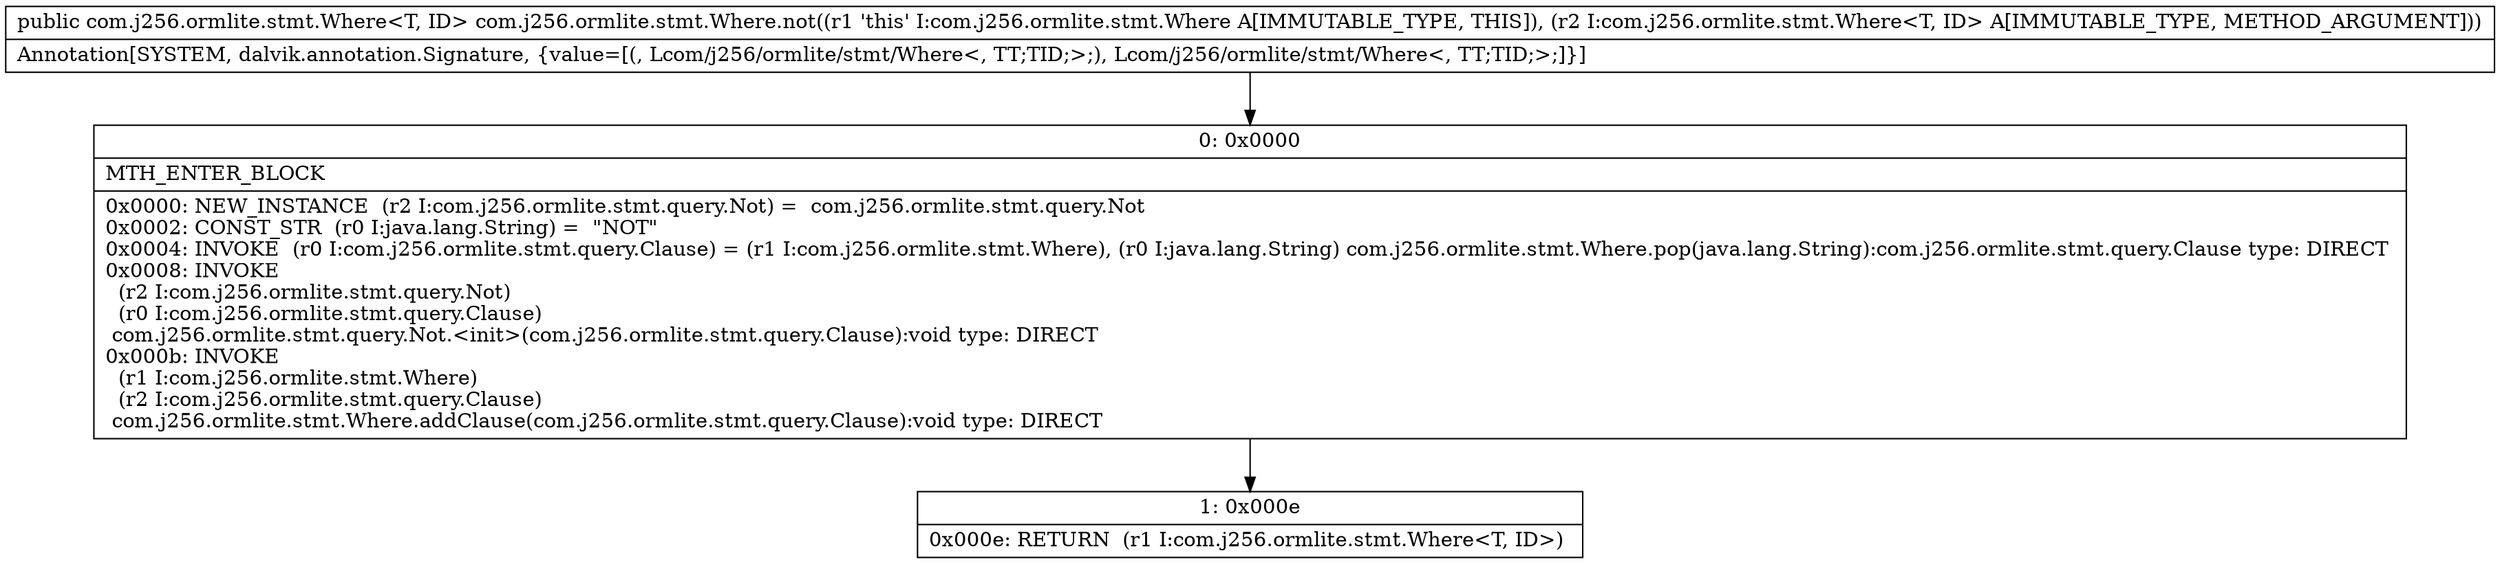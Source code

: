 digraph "CFG forcom.j256.ormlite.stmt.Where.not(Lcom\/j256\/ormlite\/stmt\/Where;)Lcom\/j256\/ormlite\/stmt\/Where;" {
Node_0 [shape=record,label="{0\:\ 0x0000|MTH_ENTER_BLOCK\l|0x0000: NEW_INSTANCE  (r2 I:com.j256.ormlite.stmt.query.Not) =  com.j256.ormlite.stmt.query.Not \l0x0002: CONST_STR  (r0 I:java.lang.String) =  \"NOT\" \l0x0004: INVOKE  (r0 I:com.j256.ormlite.stmt.query.Clause) = (r1 I:com.j256.ormlite.stmt.Where), (r0 I:java.lang.String) com.j256.ormlite.stmt.Where.pop(java.lang.String):com.j256.ormlite.stmt.query.Clause type: DIRECT \l0x0008: INVOKE  \l  (r2 I:com.j256.ormlite.stmt.query.Not)\l  (r0 I:com.j256.ormlite.stmt.query.Clause)\l com.j256.ormlite.stmt.query.Not.\<init\>(com.j256.ormlite.stmt.query.Clause):void type: DIRECT \l0x000b: INVOKE  \l  (r1 I:com.j256.ormlite.stmt.Where)\l  (r2 I:com.j256.ormlite.stmt.query.Clause)\l com.j256.ormlite.stmt.Where.addClause(com.j256.ormlite.stmt.query.Clause):void type: DIRECT \l}"];
Node_1 [shape=record,label="{1\:\ 0x000e|0x000e: RETURN  (r1 I:com.j256.ormlite.stmt.Where\<T, ID\>) \l}"];
MethodNode[shape=record,label="{public com.j256.ormlite.stmt.Where\<T, ID\> com.j256.ormlite.stmt.Where.not((r1 'this' I:com.j256.ormlite.stmt.Where A[IMMUTABLE_TYPE, THIS]), (r2 I:com.j256.ormlite.stmt.Where\<T, ID\> A[IMMUTABLE_TYPE, METHOD_ARGUMENT]))  | Annotation[SYSTEM, dalvik.annotation.Signature, \{value=[(, Lcom\/j256\/ormlite\/stmt\/Where\<, TT;TID;\>;), Lcom\/j256\/ormlite\/stmt\/Where\<, TT;TID;\>;]\}]\l}"];
MethodNode -> Node_0;
Node_0 -> Node_1;
}

